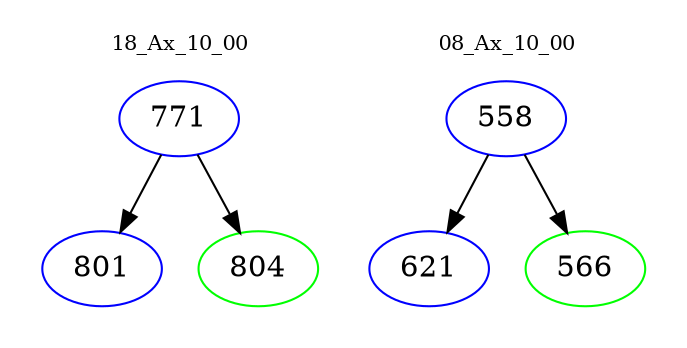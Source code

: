 digraph{
subgraph cluster_0 {
color = white
label = "18_Ax_10_00";
fontsize=10;
T0_771 [label="771", color="blue"]
T0_771 -> T0_801 [color="black"]
T0_801 [label="801", color="blue"]
T0_771 -> T0_804 [color="black"]
T0_804 [label="804", color="green"]
}
subgraph cluster_1 {
color = white
label = "08_Ax_10_00";
fontsize=10;
T1_558 [label="558", color="blue"]
T1_558 -> T1_621 [color="black"]
T1_621 [label="621", color="blue"]
T1_558 -> T1_566 [color="black"]
T1_566 [label="566", color="green"]
}
}
